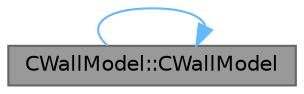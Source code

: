 digraph "CWallModel::CWallModel"
{
 // LATEX_PDF_SIZE
  bgcolor="transparent";
  edge [fontname=Helvetica,fontsize=10,labelfontname=Helvetica,labelfontsize=10];
  node [fontname=Helvetica,fontsize=10,shape=box,height=0.2,width=0.4];
  rankdir="RL";
  Node1 [id="Node000001",label="CWallModel::CWallModel",height=0.2,width=0.4,color="gray40", fillcolor="grey60", style="filled", fontcolor="black",tooltip="Constructor of the class."];
  Node1 -> Node1 [id="edge1_Node000001_Node000001",dir="back",color="steelblue1",style="solid",tooltip=" "];
}
